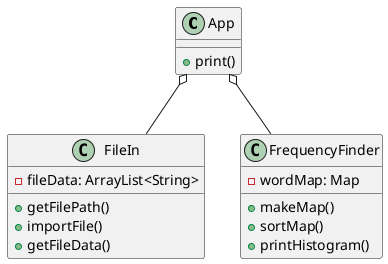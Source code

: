 @startuml
class App{
+print()
}

class FileIn{
-fileData: ArrayList<String>
+getFilePath()
+importFile()
+getFileData()
}

class FrequencyFinder{
-wordMap: Map
+makeMap()
+sortMap()
+printHistogram()
}

App o-- FileIn
App o-- FrequencyFinder
@enduml